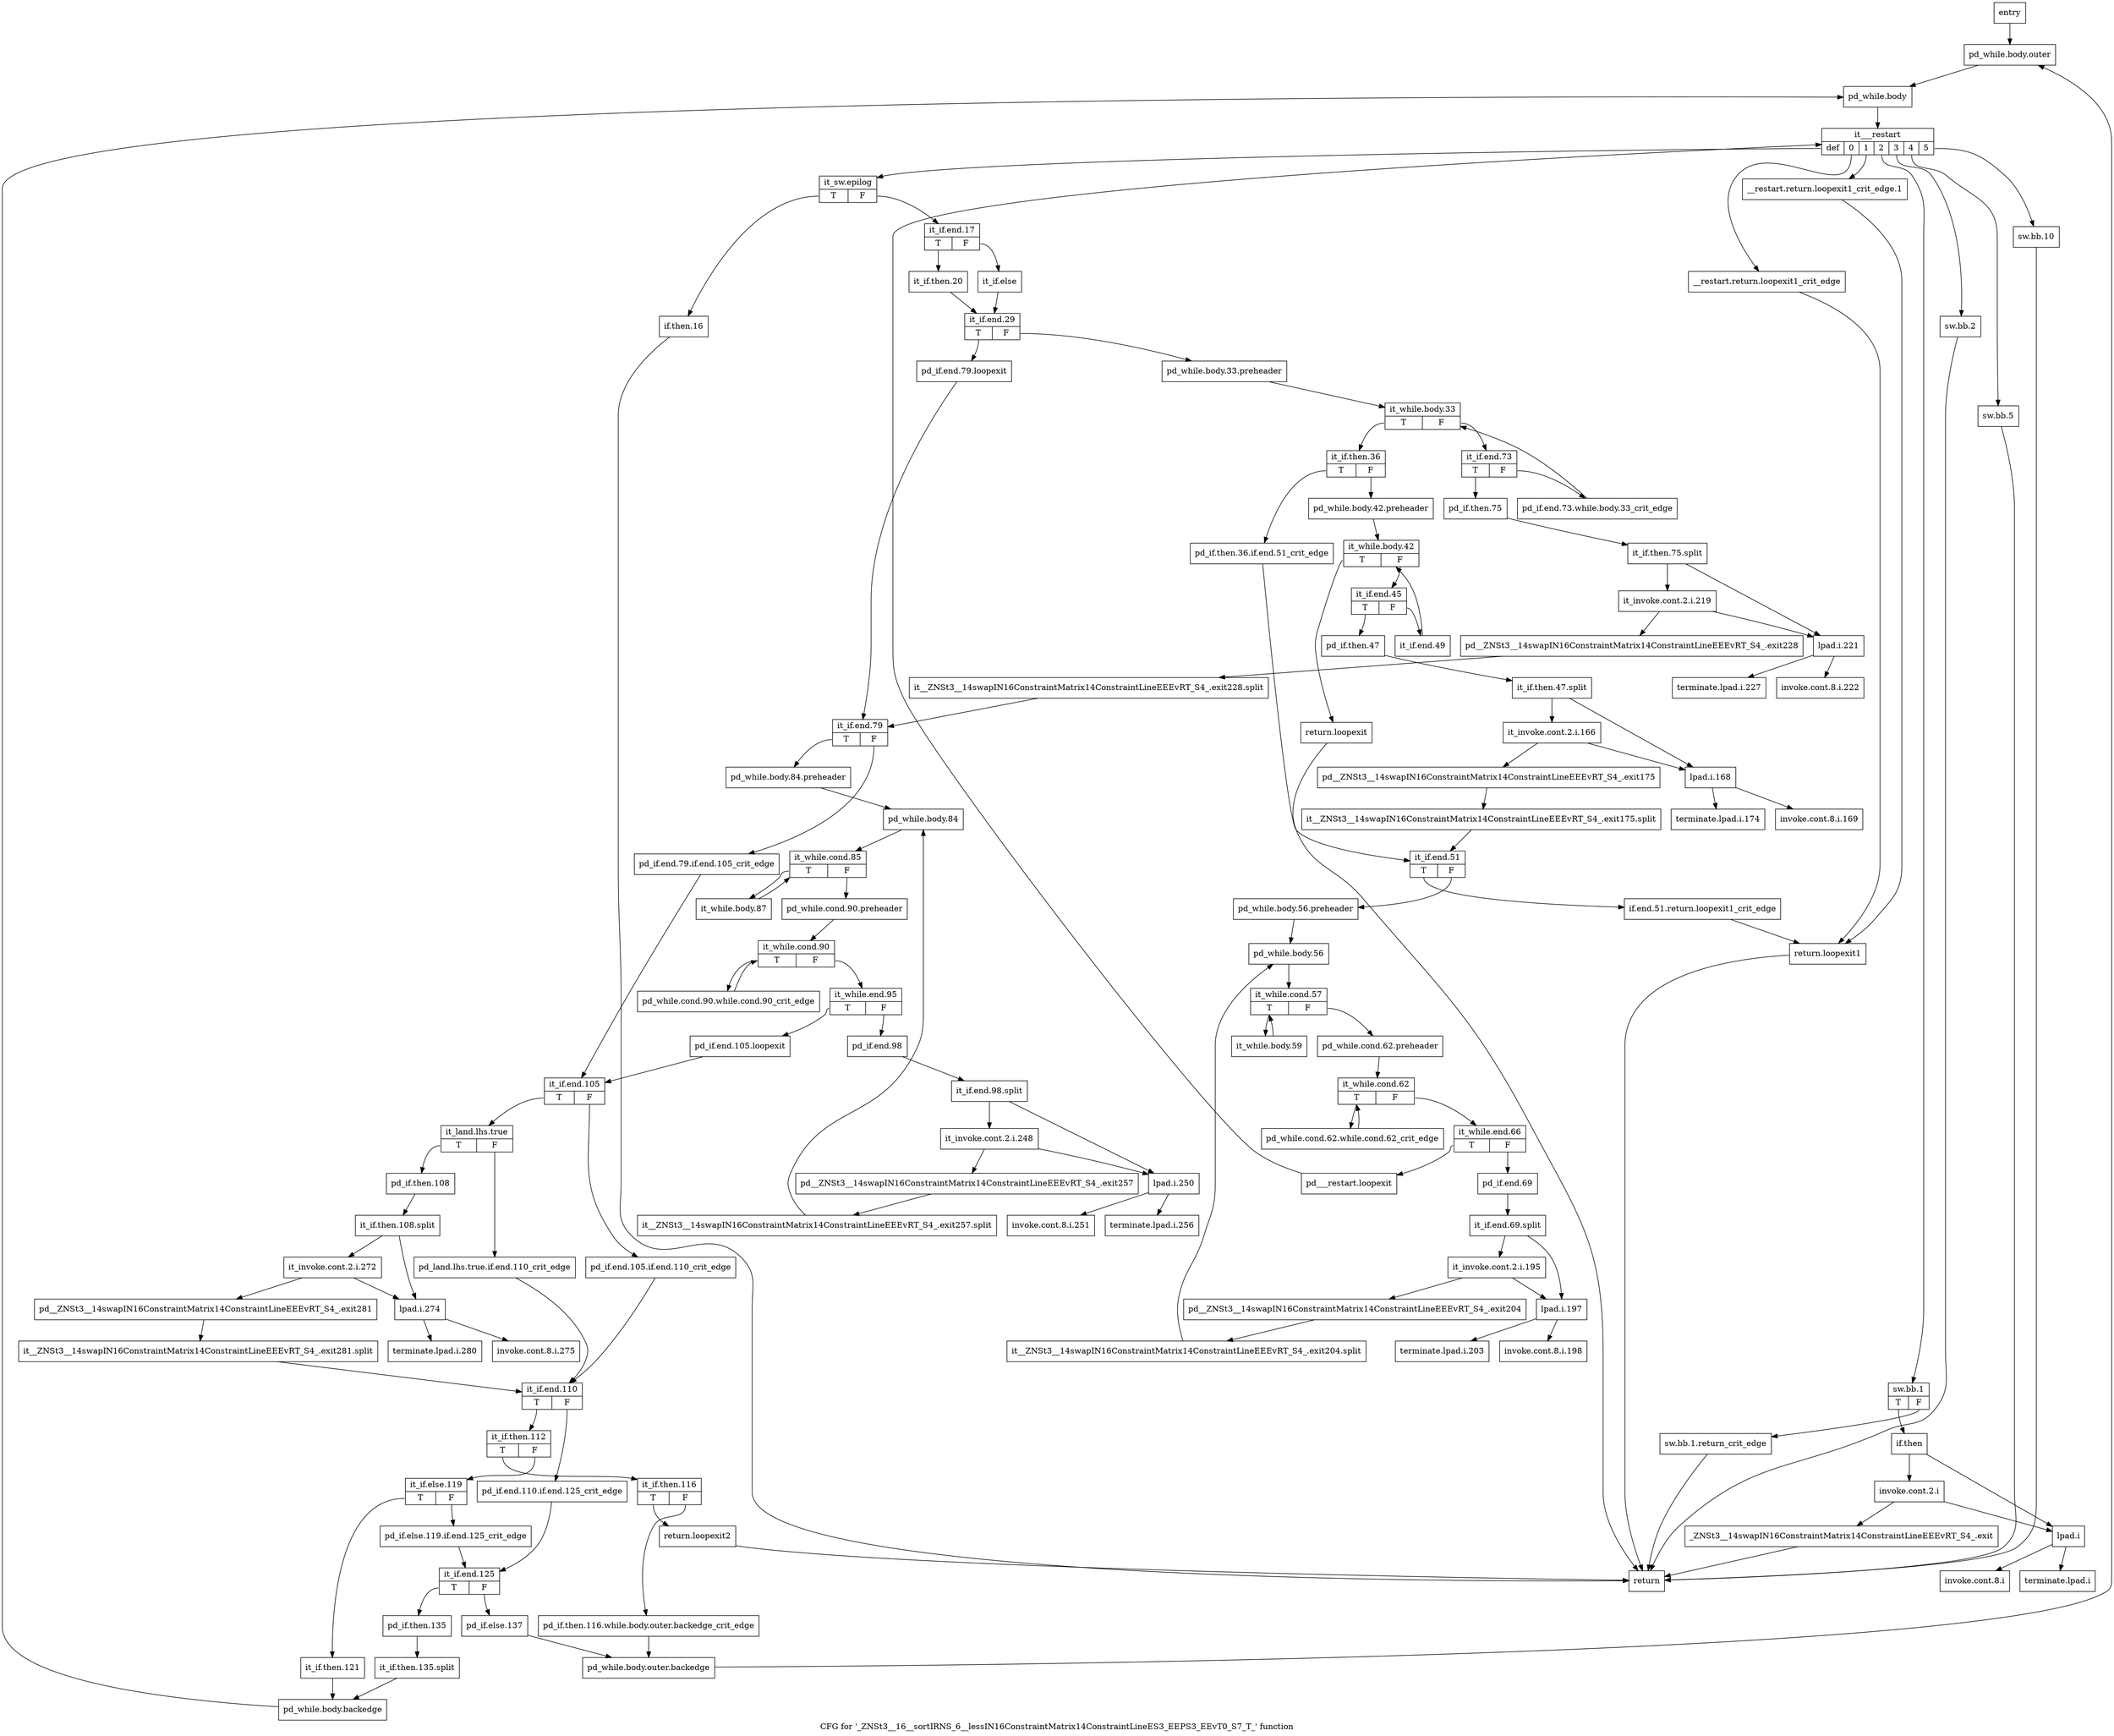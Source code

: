 digraph "CFG for '_ZNSt3__16__sortIRNS_6__lessIN16ConstraintMatrix14ConstraintLineES3_EEPS3_EEvT0_S7_T_' function" {
	label="CFG for '_ZNSt3__16__sortIRNS_6__lessIN16ConstraintMatrix14ConstraintLineES3_EEPS3_EEvT0_S7_T_' function";

	Node0x4290930 [shape=record,label="{entry}"];
	Node0x4290930 -> Node0x4290980;
	Node0x4290980 [shape=record,label="{pd_while.body.outer}"];
	Node0x4290980 -> Node0x42909d0;
	Node0x42909d0 [shape=record,label="{pd_while.body}"];
	Node0x42909d0 -> Node0x4290a70;
	Node0x4290a20 [shape=record,label="{pd___restart.loopexit}"];
	Node0x4290a20 -> Node0x4290a70;
	Node0x4290a70 [shape=record,label="{it___restart|{<s0>def|<s1>0|<s2>1|<s3>2|<s4>3|<s5>4|<s6>5}}"];
	Node0x4290a70:s0 -> Node0x4291b50;
	Node0x4290a70:s1 -> Node0x4291790;
	Node0x4290a70:s2 -> Node0x4291740;
	Node0x4290a70:s3 -> Node0x42917e0;
	Node0x4290a70:s4 -> Node0x4291a60;
	Node0x4290a70:s5 -> Node0x4291ab0;
	Node0x4290a70:s6 -> Node0x4291b00;
	Node0x4291740 [shape=record,label="{__restart.return.loopexit1_crit_edge.1}"];
	Node0x4291740 -> Node0x4293630;
	Node0x4291790 [shape=record,label="{__restart.return.loopexit1_crit_edge}"];
	Node0x4291790 -> Node0x4293630;
	Node0x42917e0 [shape=record,label="{sw.bb.1|{<s0>T|<s1>F}}"];
	Node0x42917e0:s0 -> Node0x4291880;
	Node0x42917e0:s1 -> Node0x4291830;
	Node0x4291830 [shape=record,label="{sw.bb.1.return_crit_edge}"];
	Node0x4291830 -> Node0x42936d0;
	Node0x4291880 [shape=record,label="{if.then}"];
	Node0x4291880 -> Node0x42918d0;
	Node0x4291880 -> Node0x4291920;
	Node0x42918d0 [shape=record,label="{invoke.cont.2.i}"];
	Node0x42918d0 -> Node0x4291a10;
	Node0x42918d0 -> Node0x4291920;
	Node0x4291920 [shape=record,label="{lpad.i}"];
	Node0x4291920 -> Node0x4291970;
	Node0x4291920 -> Node0x42919c0;
	Node0x4291970 [shape=record,label="{invoke.cont.8.i}"];
	Node0x42919c0 [shape=record,label="{terminate.lpad.i}"];
	Node0x4291a10 [shape=record,label="{_ZNSt3__14swapIN16ConstraintMatrix14ConstraintLineEEEvRT_S4_.exit}"];
	Node0x4291a10 -> Node0x42936d0;
	Node0x4291a60 [shape=record,label="{sw.bb.2}"];
	Node0x4291a60 -> Node0x42936d0;
	Node0x4291ab0 [shape=record,label="{sw.bb.5}"];
	Node0x4291ab0 -> Node0x42936d0;
	Node0x4291b00 [shape=record,label="{sw.bb.10}"];
	Node0x4291b00 -> Node0x42936d0;
	Node0x4291b50 [shape=record,label="{it_sw.epilog|{<s0>T|<s1>F}}"];
	Node0x4291b50:s0 -> Node0x4291ba0;
	Node0x4291b50:s1 -> Node0x4291bf0;
	Node0x4291ba0 [shape=record,label="{if.then.16}"];
	Node0x4291ba0 -> Node0x42936d0;
	Node0x4291bf0 [shape=record,label="{it_if.end.17|{<s0>T|<s1>F}}"];
	Node0x4291bf0:s0 -> Node0x4291c40;
	Node0x4291bf0:s1 -> Node0x4291c90;
	Node0x4291c40 [shape=record,label="{it_if.then.20}"];
	Node0x4291c40 -> Node0x4291ce0;
	Node0x4291c90 [shape=record,label="{it_if.else}"];
	Node0x4291c90 -> Node0x4291ce0;
	Node0x4291ce0 [shape=record,label="{it_if.end.29|{<s0>T|<s1>F}}"];
	Node0x4291ce0:s0 -> Node0x4292910;
	Node0x4291ce0:s1 -> Node0x4291d30;
	Node0x4291d30 [shape=record,label="{pd_while.body.33.preheader}"];
	Node0x4291d30 -> Node0x4291d80;
	Node0x4291d80 [shape=record,label="{it_while.body.33|{<s0>T|<s1>F}}"];
	Node0x4291d80:s0 -> Node0x4291dd0;
	Node0x4291d80:s1 -> Node0x4292690;
	Node0x4291dd0 [shape=record,label="{it_if.then.36|{<s0>T|<s1>F}}"];
	Node0x4291dd0:s0 -> Node0x4291e20;
	Node0x4291dd0:s1 -> Node0x4291e70;
	Node0x4291e20 [shape=record,label="{pd_if.then.36.if.end.51_crit_edge}"];
	Node0x4291e20 -> Node0x4292190;
	Node0x4291e70 [shape=record,label="{pd_while.body.42.preheader}"];
	Node0x4291e70 -> Node0x4291ec0;
	Node0x4291ec0 [shape=record,label="{it_while.body.42|{<s0>T|<s1>F}}"];
	Node0x4291ec0:s0 -> Node0x42935e0;
	Node0x4291ec0:s1 -> Node0x4291f10;
	Node0x4291f10 [shape=record,label="{it_if.end.45|{<s0>T|<s1>F}}"];
	Node0x4291f10:s0 -> Node0x4291f60;
	Node0x4291f10:s1 -> Node0x4292140;
	Node0x4291f60 [shape=record,label="{pd_if.then.47}"];
	Node0x4291f60 -> Node0x9e96220;
	Node0x9e96220 [shape=record,label="{it_if.then.47.split}"];
	Node0x9e96220 -> Node0x4291fb0;
	Node0x9e96220 -> Node0x4292000;
	Node0x4291fb0 [shape=record,label="{it_invoke.cont.2.i.166}"];
	Node0x4291fb0 -> Node0x42920f0;
	Node0x4291fb0 -> Node0x4292000;
	Node0x4292000 [shape=record,label="{lpad.i.168}"];
	Node0x4292000 -> Node0x4292050;
	Node0x4292000 -> Node0x42920a0;
	Node0x4292050 [shape=record,label="{invoke.cont.8.i.169}"];
	Node0x42920a0 [shape=record,label="{terminate.lpad.i.174}"];
	Node0x42920f0 [shape=record,label="{pd__ZNSt3__14swapIN16ConstraintMatrix14ConstraintLineEEEvRT_S4_.exit175}"];
	Node0x42920f0 -> Node0x9f7a7f0;
	Node0x9f7a7f0 [shape=record,label="{it__ZNSt3__14swapIN16ConstraintMatrix14ConstraintLineEEEvRT_S4_.exit175.split}"];
	Node0x9f7a7f0 -> Node0x4292190;
	Node0x4292140 [shape=record,label="{it_if.end.49}"];
	Node0x4292140 -> Node0x4291ec0;
	Node0x4292190 [shape=record,label="{it_if.end.51|{<s0>T|<s1>F}}"];
	Node0x4292190:s0 -> Node0x42921e0;
	Node0x4292190:s1 -> Node0x4292230;
	Node0x42921e0 [shape=record,label="{if.end.51.return.loopexit1_crit_edge}"];
	Node0x42921e0 -> Node0x4293630;
	Node0x4292230 [shape=record,label="{pd_while.body.56.preheader}"];
	Node0x4292230 -> Node0x4292280;
	Node0x4292280 [shape=record,label="{pd_while.body.56}"];
	Node0x4292280 -> Node0x42922d0;
	Node0x42922d0 [shape=record,label="{it_while.cond.57|{<s0>T|<s1>F}}"];
	Node0x42922d0:s0 -> Node0x4292370;
	Node0x42922d0:s1 -> Node0x4292320;
	Node0x4292320 [shape=record,label="{pd_while.cond.62.preheader}"];
	Node0x4292320 -> Node0x42923c0;
	Node0x4292370 [shape=record,label="{it_while.body.59}"];
	Node0x4292370 -> Node0x42922d0;
	Node0x42923c0 [shape=record,label="{it_while.cond.62|{<s0>T|<s1>F}}"];
	Node0x42923c0:s0 -> Node0x4292410;
	Node0x42923c0:s1 -> Node0x4292460;
	Node0x4292410 [shape=record,label="{pd_while.cond.62.while.cond.62_crit_edge}"];
	Node0x4292410 -> Node0x42923c0;
	Node0x4292460 [shape=record,label="{it_while.end.66|{<s0>T|<s1>F}}"];
	Node0x4292460:s0 -> Node0x4290a20;
	Node0x4292460:s1 -> Node0x42924b0;
	Node0x42924b0 [shape=record,label="{pd_if.end.69}"];
	Node0x42924b0 -> Node0x9fbf8f0;
	Node0x9fbf8f0 [shape=record,label="{it_if.end.69.split}"];
	Node0x9fbf8f0 -> Node0x4292500;
	Node0x9fbf8f0 -> Node0x4292550;
	Node0x4292500 [shape=record,label="{it_invoke.cont.2.i.195}"];
	Node0x4292500 -> Node0x4292640;
	Node0x4292500 -> Node0x4292550;
	Node0x4292550 [shape=record,label="{lpad.i.197}"];
	Node0x4292550 -> Node0x42925a0;
	Node0x4292550 -> Node0x42925f0;
	Node0x42925a0 [shape=record,label="{invoke.cont.8.i.198}"];
	Node0x42925f0 [shape=record,label="{terminate.lpad.i.203}"];
	Node0x4292640 [shape=record,label="{pd__ZNSt3__14swapIN16ConstraintMatrix14ConstraintLineEEEvRT_S4_.exit204}"];
	Node0x4292640 -> Node0x9e998b0;
	Node0x9e998b0 [shape=record,label="{it__ZNSt3__14swapIN16ConstraintMatrix14ConstraintLineEEEvRT_S4_.exit204.split}"];
	Node0x9e998b0 -> Node0x4292280;
	Node0x4292690 [shape=record,label="{it_if.end.73|{<s0>T|<s1>F}}"];
	Node0x4292690:s0 -> Node0x4292730;
	Node0x4292690:s1 -> Node0x42926e0;
	Node0x42926e0 [shape=record,label="{pd_if.end.73.while.body.33_crit_edge}"];
	Node0x42926e0 -> Node0x4291d80;
	Node0x4292730 [shape=record,label="{pd_if.then.75}"];
	Node0x4292730 -> Node0x9f924b0;
	Node0x9f924b0 [shape=record,label="{it_if.then.75.split}"];
	Node0x9f924b0 -> Node0x4292780;
	Node0x9f924b0 -> Node0x42927d0;
	Node0x4292780 [shape=record,label="{it_invoke.cont.2.i.219}"];
	Node0x4292780 -> Node0x42928c0;
	Node0x4292780 -> Node0x42927d0;
	Node0x42927d0 [shape=record,label="{lpad.i.221}"];
	Node0x42927d0 -> Node0x4292820;
	Node0x42927d0 -> Node0x4292870;
	Node0x4292820 [shape=record,label="{invoke.cont.8.i.222}"];
	Node0x4292870 [shape=record,label="{terminate.lpad.i.227}"];
	Node0x42928c0 [shape=record,label="{pd__ZNSt3__14swapIN16ConstraintMatrix14ConstraintLineEEEvRT_S4_.exit228}"];
	Node0x42928c0 -> Node0x9eef5e0;
	Node0x9eef5e0 [shape=record,label="{it__ZNSt3__14swapIN16ConstraintMatrix14ConstraintLineEEEvRT_S4_.exit228.split}"];
	Node0x9eef5e0 -> Node0x4292960;
	Node0x4292910 [shape=record,label="{pd_if.end.79.loopexit}"];
	Node0x4292910 -> Node0x4292960;
	Node0x4292960 [shape=record,label="{it_if.end.79|{<s0>T|<s1>F}}"];
	Node0x4292960:s0 -> Node0x4292a00;
	Node0x4292960:s1 -> Node0x42929b0;
	Node0x42929b0 [shape=record,label="{pd_if.end.79.if.end.105_crit_edge}"];
	Node0x42929b0 -> Node0x4292eb0;
	Node0x4292a00 [shape=record,label="{pd_while.body.84.preheader}"];
	Node0x4292a00 -> Node0x4292a50;
	Node0x4292a50 [shape=record,label="{pd_while.body.84}"];
	Node0x4292a50 -> Node0x4292aa0;
	Node0x4292aa0 [shape=record,label="{it_while.cond.85|{<s0>T|<s1>F}}"];
	Node0x4292aa0:s0 -> Node0x4292b40;
	Node0x4292aa0:s1 -> Node0x4292af0;
	Node0x4292af0 [shape=record,label="{pd_while.cond.90.preheader}"];
	Node0x4292af0 -> Node0x4292b90;
	Node0x4292b40 [shape=record,label="{it_while.body.87}"];
	Node0x4292b40 -> Node0x4292aa0;
	Node0x4292b90 [shape=record,label="{it_while.cond.90|{<s0>T|<s1>F}}"];
	Node0x4292b90:s0 -> Node0x4292be0;
	Node0x4292b90:s1 -> Node0x4292c30;
	Node0x4292be0 [shape=record,label="{pd_while.cond.90.while.cond.90_crit_edge}"];
	Node0x4292be0 -> Node0x4292b90;
	Node0x4292c30 [shape=record,label="{it_while.end.95|{<s0>T|<s1>F}}"];
	Node0x4292c30:s0 -> Node0x4292e60;
	Node0x4292c30:s1 -> Node0x4292c80;
	Node0x4292c80 [shape=record,label="{pd_if.end.98}"];
	Node0x4292c80 -> Node0x9ee5ae0;
	Node0x9ee5ae0 [shape=record,label="{it_if.end.98.split}"];
	Node0x9ee5ae0 -> Node0x4292cd0;
	Node0x9ee5ae0 -> Node0x4292d20;
	Node0x4292cd0 [shape=record,label="{it_invoke.cont.2.i.248}"];
	Node0x4292cd0 -> Node0x4292e10;
	Node0x4292cd0 -> Node0x4292d20;
	Node0x4292d20 [shape=record,label="{lpad.i.250}"];
	Node0x4292d20 -> Node0x4292d70;
	Node0x4292d20 -> Node0x4292dc0;
	Node0x4292d70 [shape=record,label="{invoke.cont.8.i.251}"];
	Node0x4292dc0 [shape=record,label="{terminate.lpad.i.256}"];
	Node0x4292e10 [shape=record,label="{pd__ZNSt3__14swapIN16ConstraintMatrix14ConstraintLineEEEvRT_S4_.exit257}"];
	Node0x4292e10 -> Node0x9fd6a50;
	Node0x9fd6a50 [shape=record,label="{it__ZNSt3__14swapIN16ConstraintMatrix14ConstraintLineEEEvRT_S4_.exit257.split}"];
	Node0x9fd6a50 -> Node0x4292a50;
	Node0x4292e60 [shape=record,label="{pd_if.end.105.loopexit}"];
	Node0x4292e60 -> Node0x4292eb0;
	Node0x4292eb0 [shape=record,label="{it_if.end.105|{<s0>T|<s1>F}}"];
	Node0x4292eb0:s0 -> Node0x4292f50;
	Node0x4292eb0:s1 -> Node0x4292f00;
	Node0x4292f00 [shape=record,label="{pd_if.end.105.if.end.110_crit_edge}"];
	Node0x4292f00 -> Node0x42931d0;
	Node0x4292f50 [shape=record,label="{it_land.lhs.true|{<s0>T|<s1>F}}"];
	Node0x4292f50:s0 -> Node0x4292ff0;
	Node0x4292f50:s1 -> Node0x4292fa0;
	Node0x4292fa0 [shape=record,label="{pd_land.lhs.true.if.end.110_crit_edge}"];
	Node0x4292fa0 -> Node0x42931d0;
	Node0x4292ff0 [shape=record,label="{pd_if.then.108}"];
	Node0x4292ff0 -> Node0x9ee84c0;
	Node0x9ee84c0 [shape=record,label="{it_if.then.108.split}"];
	Node0x9ee84c0 -> Node0x4293040;
	Node0x9ee84c0 -> Node0x4293090;
	Node0x4293040 [shape=record,label="{it_invoke.cont.2.i.272}"];
	Node0x4293040 -> Node0x4293180;
	Node0x4293040 -> Node0x4293090;
	Node0x4293090 [shape=record,label="{lpad.i.274}"];
	Node0x4293090 -> Node0x42930e0;
	Node0x4293090 -> Node0x4293130;
	Node0x42930e0 [shape=record,label="{invoke.cont.8.i.275}"];
	Node0x4293130 [shape=record,label="{terminate.lpad.i.280}"];
	Node0x4293180 [shape=record,label="{pd__ZNSt3__14swapIN16ConstraintMatrix14ConstraintLineEEEvRT_S4_.exit281}"];
	Node0x4293180 -> Node0x9ef1a10;
	Node0x9ef1a10 [shape=record,label="{it__ZNSt3__14swapIN16ConstraintMatrix14ConstraintLineEEEvRT_S4_.exit281.split}"];
	Node0x9ef1a10 -> Node0x42931d0;
	Node0x42931d0 [shape=record,label="{it_if.end.110|{<s0>T|<s1>F}}"];
	Node0x42931d0:s0 -> Node0x4293270;
	Node0x42931d0:s1 -> Node0x4293220;
	Node0x4293220 [shape=record,label="{pd_if.end.110.if.end.125_crit_edge}"];
	Node0x4293220 -> Node0x42934f0;
	Node0x4293270 [shape=record,label="{it_if.then.112|{<s0>T|<s1>F}}"];
	Node0x4293270:s0 -> Node0x42932c0;
	Node0x4293270:s1 -> Node0x42933b0;
	Node0x42932c0 [shape=record,label="{it_if.then.116|{<s0>T|<s1>F}}"];
	Node0x42932c0:s0 -> Node0x4293680;
	Node0x42932c0:s1 -> Node0x4293310;
	Node0x4293310 [shape=record,label="{pd_if.then.116.while.body.outer.backedge_crit_edge}"];
	Node0x4293310 -> Node0x4293360;
	Node0x4293360 [shape=record,label="{pd_while.body.outer.backedge}"];
	Node0x4293360 -> Node0x4290980;
	Node0x42933b0 [shape=record,label="{it_if.else.119|{<s0>T|<s1>F}}"];
	Node0x42933b0:s0 -> Node0x4293450;
	Node0x42933b0:s1 -> Node0x4293400;
	Node0x4293400 [shape=record,label="{pd_if.else.119.if.end.125_crit_edge}"];
	Node0x4293400 -> Node0x42934f0;
	Node0x4293450 [shape=record,label="{it_if.then.121}"];
	Node0x4293450 -> Node0x42934a0;
	Node0x42934a0 [shape=record,label="{pd_while.body.backedge}"];
	Node0x42934a0 -> Node0x42909d0;
	Node0x42934f0 [shape=record,label="{it_if.end.125|{<s0>T|<s1>F}}"];
	Node0x42934f0:s0 -> Node0x4293540;
	Node0x42934f0:s1 -> Node0x4293590;
	Node0x4293540 [shape=record,label="{pd_if.then.135}"];
	Node0x4293540 -> Node0x9f7ab70;
	Node0x9f7ab70 [shape=record,label="{it_if.then.135.split}"];
	Node0x9f7ab70 -> Node0x42934a0;
	Node0x4293590 [shape=record,label="{pd_if.else.137}"];
	Node0x4293590 -> Node0x4293360;
	Node0x42935e0 [shape=record,label="{return.loopexit}"];
	Node0x42935e0 -> Node0x42936d0;
	Node0x4293630 [shape=record,label="{return.loopexit1}"];
	Node0x4293630 -> Node0x42936d0;
	Node0x4293680 [shape=record,label="{return.loopexit2}"];
	Node0x4293680 -> Node0x42936d0;
	Node0x42936d0 [shape=record,label="{return}"];
}
